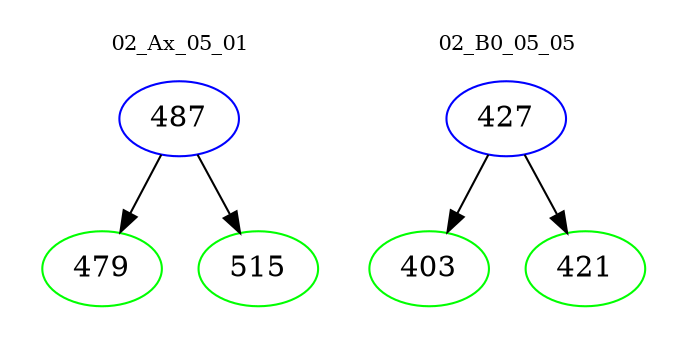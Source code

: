 digraph{
subgraph cluster_0 {
color = white
label = "02_Ax_05_01";
fontsize=10;
T0_487 [label="487", color="blue"]
T0_487 -> T0_479 [color="black"]
T0_479 [label="479", color="green"]
T0_487 -> T0_515 [color="black"]
T0_515 [label="515", color="green"]
}
subgraph cluster_1 {
color = white
label = "02_B0_05_05";
fontsize=10;
T1_427 [label="427", color="blue"]
T1_427 -> T1_403 [color="black"]
T1_403 [label="403", color="green"]
T1_427 -> T1_421 [color="black"]
T1_421 [label="421", color="green"]
}
}
